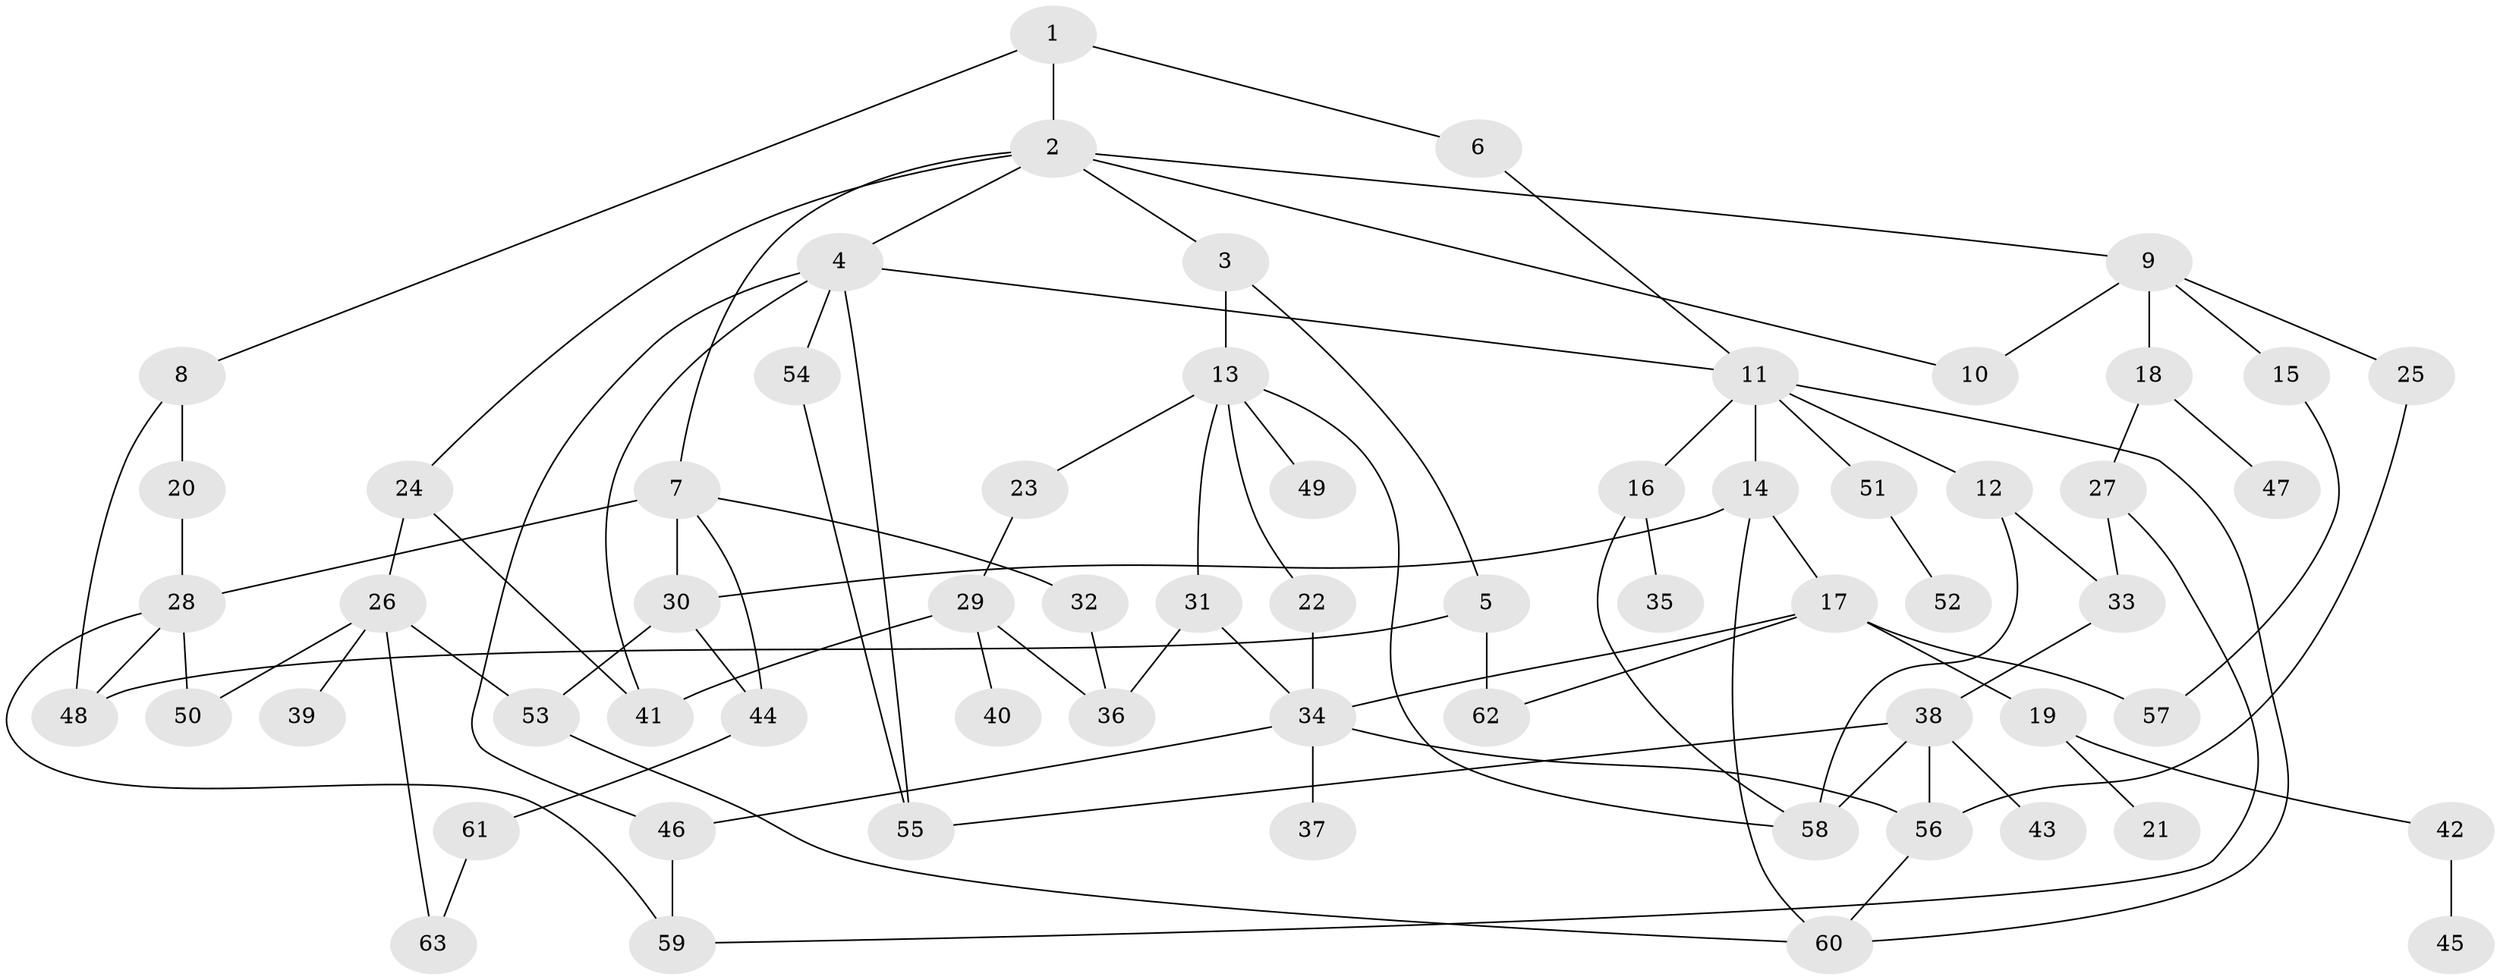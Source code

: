 // Generated by graph-tools (version 1.1) at 2025/49/03/09/25 03:49:16]
// undirected, 63 vertices, 94 edges
graph export_dot {
graph [start="1"]
  node [color=gray90,style=filled];
  1;
  2;
  3;
  4;
  5;
  6;
  7;
  8;
  9;
  10;
  11;
  12;
  13;
  14;
  15;
  16;
  17;
  18;
  19;
  20;
  21;
  22;
  23;
  24;
  25;
  26;
  27;
  28;
  29;
  30;
  31;
  32;
  33;
  34;
  35;
  36;
  37;
  38;
  39;
  40;
  41;
  42;
  43;
  44;
  45;
  46;
  47;
  48;
  49;
  50;
  51;
  52;
  53;
  54;
  55;
  56;
  57;
  58;
  59;
  60;
  61;
  62;
  63;
  1 -- 2;
  1 -- 6;
  1 -- 8;
  2 -- 3;
  2 -- 4;
  2 -- 7;
  2 -- 9;
  2 -- 10;
  2 -- 24;
  3 -- 5;
  3 -- 13;
  4 -- 11;
  4 -- 46;
  4 -- 54;
  4 -- 55;
  4 -- 41;
  5 -- 62;
  5 -- 48;
  6 -- 11;
  7 -- 28;
  7 -- 30;
  7 -- 32;
  7 -- 44;
  8 -- 20;
  8 -- 48;
  9 -- 15;
  9 -- 18;
  9 -- 25;
  9 -- 10;
  11 -- 12;
  11 -- 14;
  11 -- 16;
  11 -- 51;
  11 -- 60;
  12 -- 33;
  12 -- 58;
  13 -- 22;
  13 -- 23;
  13 -- 31;
  13 -- 49;
  13 -- 58;
  14 -- 17;
  14 -- 30;
  14 -- 60;
  15 -- 57;
  16 -- 35;
  16 -- 58;
  17 -- 19;
  17 -- 62;
  17 -- 57;
  17 -- 34;
  18 -- 27;
  18 -- 47;
  19 -- 21;
  19 -- 42;
  20 -- 28;
  22 -- 34;
  23 -- 29;
  24 -- 26;
  24 -- 41;
  25 -- 56;
  26 -- 39;
  26 -- 50;
  26 -- 53;
  26 -- 63;
  27 -- 33;
  27 -- 59;
  28 -- 59;
  28 -- 48;
  28 -- 50;
  29 -- 36;
  29 -- 40;
  29 -- 41;
  30 -- 53;
  30 -- 44;
  31 -- 34;
  31 -- 36;
  32 -- 36;
  33 -- 38;
  34 -- 37;
  34 -- 56;
  34 -- 46;
  38 -- 43;
  38 -- 56;
  38 -- 58;
  38 -- 55;
  42 -- 45;
  44 -- 61;
  46 -- 59;
  51 -- 52;
  53 -- 60;
  54 -- 55;
  56 -- 60;
  61 -- 63;
}
